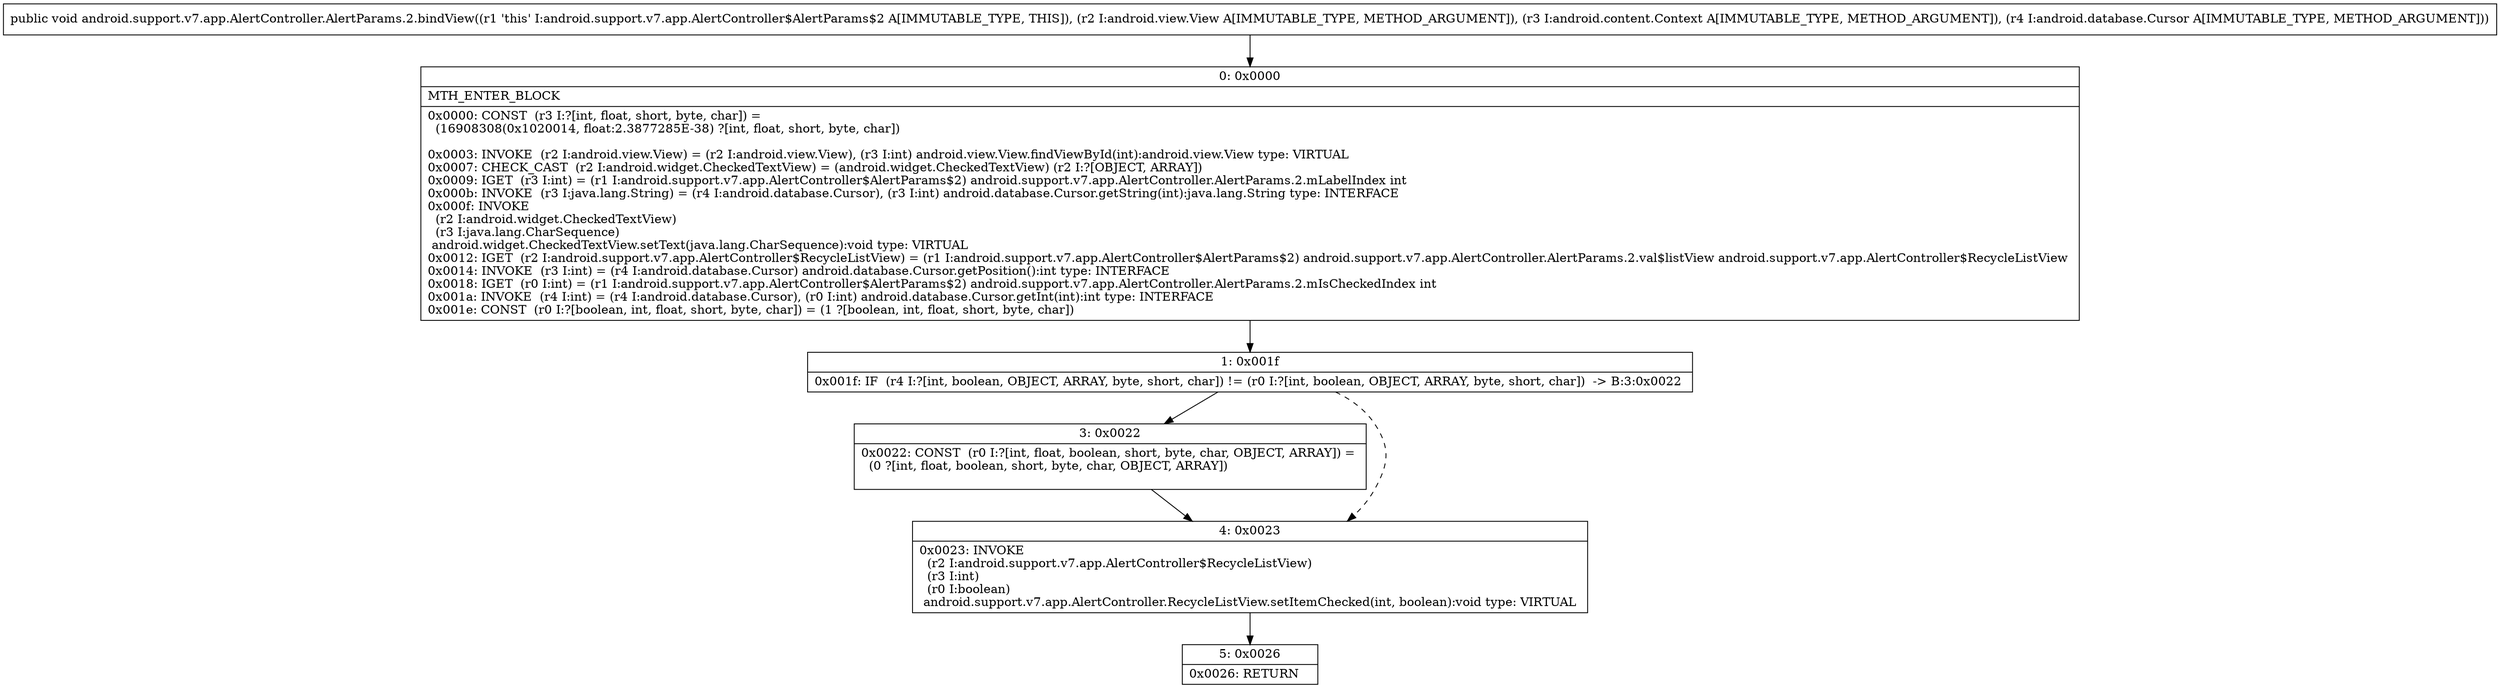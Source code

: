 digraph "CFG forandroid.support.v7.app.AlertController.AlertParams.2.bindView(Landroid\/view\/View;Landroid\/content\/Context;Landroid\/database\/Cursor;)V" {
Node_0 [shape=record,label="{0\:\ 0x0000|MTH_ENTER_BLOCK\l|0x0000: CONST  (r3 I:?[int, float, short, byte, char]) = \l  (16908308(0x1020014, float:2.3877285E\-38) ?[int, float, short, byte, char])\l \l0x0003: INVOKE  (r2 I:android.view.View) = (r2 I:android.view.View), (r3 I:int) android.view.View.findViewById(int):android.view.View type: VIRTUAL \l0x0007: CHECK_CAST  (r2 I:android.widget.CheckedTextView) = (android.widget.CheckedTextView) (r2 I:?[OBJECT, ARRAY]) \l0x0009: IGET  (r3 I:int) = (r1 I:android.support.v7.app.AlertController$AlertParams$2) android.support.v7.app.AlertController.AlertParams.2.mLabelIndex int \l0x000b: INVOKE  (r3 I:java.lang.String) = (r4 I:android.database.Cursor), (r3 I:int) android.database.Cursor.getString(int):java.lang.String type: INTERFACE \l0x000f: INVOKE  \l  (r2 I:android.widget.CheckedTextView)\l  (r3 I:java.lang.CharSequence)\l android.widget.CheckedTextView.setText(java.lang.CharSequence):void type: VIRTUAL \l0x0012: IGET  (r2 I:android.support.v7.app.AlertController$RecycleListView) = (r1 I:android.support.v7.app.AlertController$AlertParams$2) android.support.v7.app.AlertController.AlertParams.2.val$listView android.support.v7.app.AlertController$RecycleListView \l0x0014: INVOKE  (r3 I:int) = (r4 I:android.database.Cursor) android.database.Cursor.getPosition():int type: INTERFACE \l0x0018: IGET  (r0 I:int) = (r1 I:android.support.v7.app.AlertController$AlertParams$2) android.support.v7.app.AlertController.AlertParams.2.mIsCheckedIndex int \l0x001a: INVOKE  (r4 I:int) = (r4 I:android.database.Cursor), (r0 I:int) android.database.Cursor.getInt(int):int type: INTERFACE \l0x001e: CONST  (r0 I:?[boolean, int, float, short, byte, char]) = (1 ?[boolean, int, float, short, byte, char]) \l}"];
Node_1 [shape=record,label="{1\:\ 0x001f|0x001f: IF  (r4 I:?[int, boolean, OBJECT, ARRAY, byte, short, char]) != (r0 I:?[int, boolean, OBJECT, ARRAY, byte, short, char])  \-\> B:3:0x0022 \l}"];
Node_3 [shape=record,label="{3\:\ 0x0022|0x0022: CONST  (r0 I:?[int, float, boolean, short, byte, char, OBJECT, ARRAY]) = \l  (0 ?[int, float, boolean, short, byte, char, OBJECT, ARRAY])\l \l}"];
Node_4 [shape=record,label="{4\:\ 0x0023|0x0023: INVOKE  \l  (r2 I:android.support.v7.app.AlertController$RecycleListView)\l  (r3 I:int)\l  (r0 I:boolean)\l android.support.v7.app.AlertController.RecycleListView.setItemChecked(int, boolean):void type: VIRTUAL \l}"];
Node_5 [shape=record,label="{5\:\ 0x0026|0x0026: RETURN   \l}"];
MethodNode[shape=record,label="{public void android.support.v7.app.AlertController.AlertParams.2.bindView((r1 'this' I:android.support.v7.app.AlertController$AlertParams$2 A[IMMUTABLE_TYPE, THIS]), (r2 I:android.view.View A[IMMUTABLE_TYPE, METHOD_ARGUMENT]), (r3 I:android.content.Context A[IMMUTABLE_TYPE, METHOD_ARGUMENT]), (r4 I:android.database.Cursor A[IMMUTABLE_TYPE, METHOD_ARGUMENT])) }"];
MethodNode -> Node_0;
Node_0 -> Node_1;
Node_1 -> Node_3;
Node_1 -> Node_4[style=dashed];
Node_3 -> Node_4;
Node_4 -> Node_5;
}

